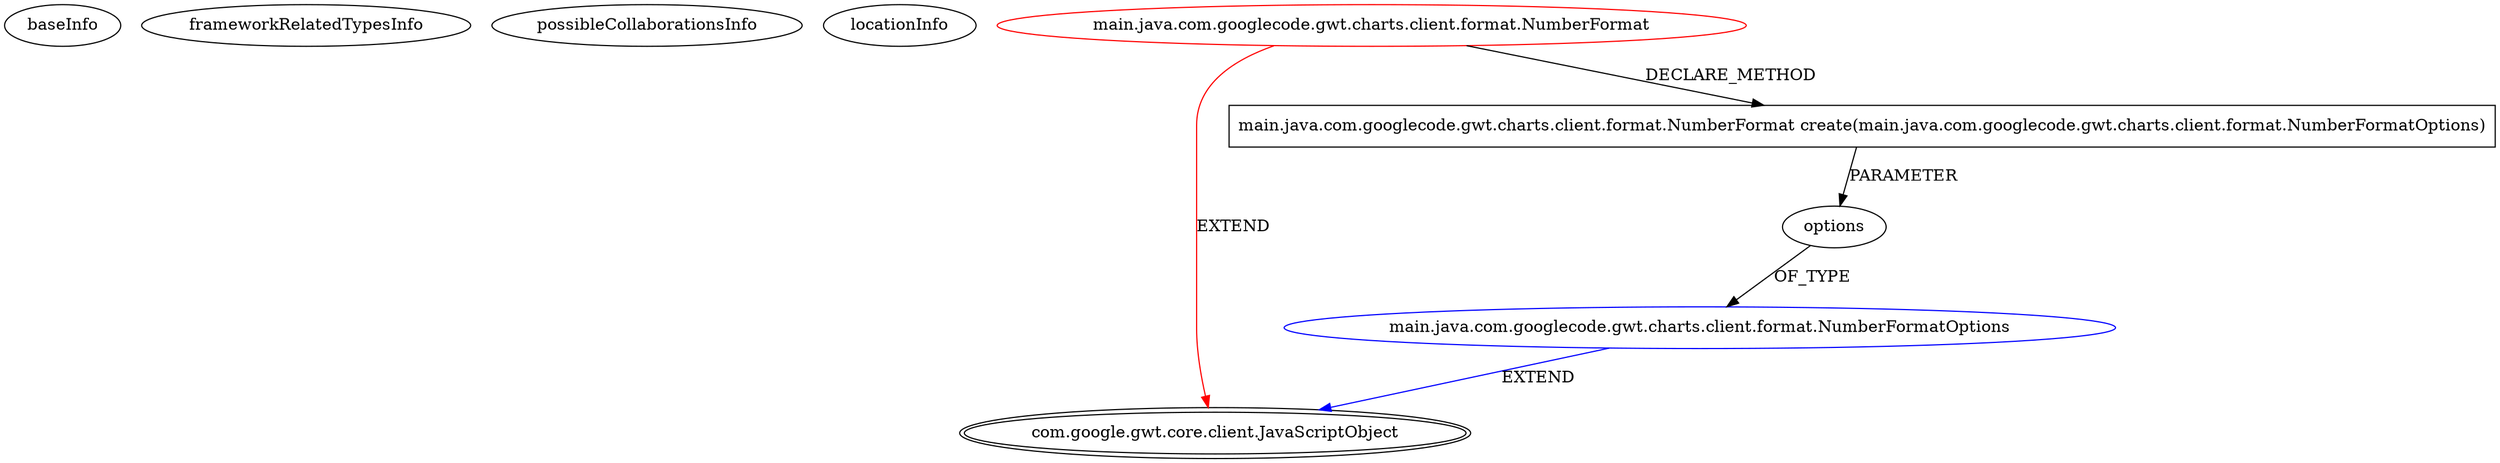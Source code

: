 digraph {
baseInfo[graphId=3257,category="extension_graph",isAnonymous=false,possibleRelation=true]
frameworkRelatedTypesInfo[0="com.google.gwt.core.client.JavaScriptObject"]
possibleCollaborationsInfo[0="3257~CLIENT_METHOD_DECLARATION-PARAMETER_DECLARATION-~com.google.gwt.core.client.JavaScriptObject ~com.google.gwt.core.client.JavaScriptObject ~false~false"]
locationInfo[projectName="jnorthrup-gwt-charts",filePath="/jnorthrup-gwt-charts/gwt-charts-master/gwt-charts/src/main/java/com/googlecode/gwt/charts/client/format/NumberFormat.java",contextSignature="NumberFormat",graphId="3257"]
0[label="main.java.com.googlecode.gwt.charts.client.format.NumberFormat",vertexType="ROOT_CLIENT_CLASS_DECLARATION",isFrameworkType=false,color=red]
1[label="com.google.gwt.core.client.JavaScriptObject",vertexType="FRAMEWORK_CLASS_TYPE",isFrameworkType=true,peripheries=2]
2[label="main.java.com.googlecode.gwt.charts.client.format.NumberFormat create(main.java.com.googlecode.gwt.charts.client.format.NumberFormatOptions)",vertexType="CLIENT_METHOD_DECLARATION",isFrameworkType=false,shape=box]
3[label="options",vertexType="PARAMETER_DECLARATION",isFrameworkType=false]
4[label="main.java.com.googlecode.gwt.charts.client.format.NumberFormatOptions",vertexType="REFERENCE_CLIENT_CLASS_DECLARATION",isFrameworkType=false,color=blue]
0->1[label="EXTEND",color=red]
0->2[label="DECLARE_METHOD"]
4->1[label="EXTEND",color=blue]
3->4[label="OF_TYPE"]
2->3[label="PARAMETER"]
}

